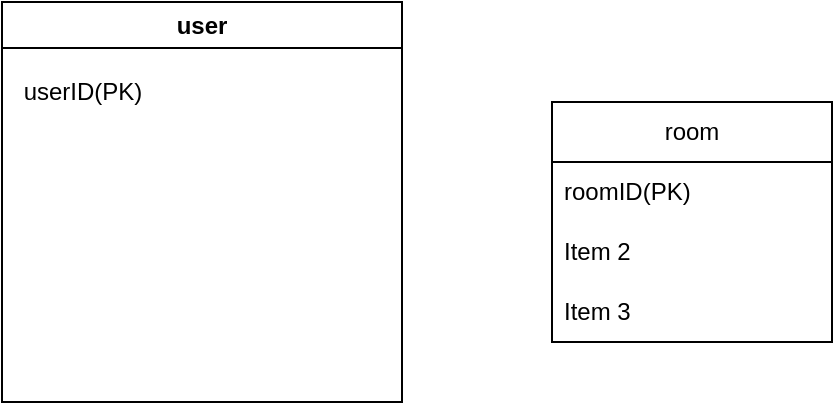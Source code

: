 <mxfile version="21.8.0" type="github">
  <diagram id="C5RBs43oDa-KdzZeNtuy" name="Page-1">
    <mxGraphModel dx="712" dy="740" grid="1" gridSize="10" guides="1" tooltips="1" connect="1" arrows="1" fold="1" page="1" pageScale="1" pageWidth="827" pageHeight="1169" math="0" shadow="0">
      <root>
        <mxCell id="WIyWlLk6GJQsqaUBKTNV-0" />
        <mxCell id="WIyWlLk6GJQsqaUBKTNV-1" parent="WIyWlLk6GJQsqaUBKTNV-0" />
        <mxCell id="6Bbsb4F-pwUDi0Gx1AgR-6" value="user" style="swimlane;whiteSpace=wrap;html=1;" vertex="1" parent="WIyWlLk6GJQsqaUBKTNV-1">
          <mxGeometry x="255" y="170" width="200" height="200" as="geometry" />
        </mxCell>
        <mxCell id="6Bbsb4F-pwUDi0Gx1AgR-8" value="userID(PK)" style="text;html=1;align=center;verticalAlign=middle;resizable=0;points=[];autosize=1;strokeColor=none;fillColor=none;" vertex="1" parent="6Bbsb4F-pwUDi0Gx1AgR-6">
          <mxGeometry y="30" width="80" height="30" as="geometry" />
        </mxCell>
        <mxCell id="6Bbsb4F-pwUDi0Gx1AgR-9" value="room" style="swimlane;fontStyle=0;childLayout=stackLayout;horizontal=1;startSize=30;horizontalStack=0;resizeParent=1;resizeParentMax=0;resizeLast=0;collapsible=1;marginBottom=0;whiteSpace=wrap;html=1;" vertex="1" parent="WIyWlLk6GJQsqaUBKTNV-1">
          <mxGeometry x="530" y="220" width="140" height="120" as="geometry" />
        </mxCell>
        <mxCell id="6Bbsb4F-pwUDi0Gx1AgR-10" value="roomID(PK)" style="text;strokeColor=none;fillColor=none;align=left;verticalAlign=middle;spacingLeft=4;spacingRight=4;overflow=hidden;points=[[0,0.5],[1,0.5]];portConstraint=eastwest;rotatable=0;whiteSpace=wrap;html=1;" vertex="1" parent="6Bbsb4F-pwUDi0Gx1AgR-9">
          <mxGeometry y="30" width="140" height="30" as="geometry" />
        </mxCell>
        <mxCell id="6Bbsb4F-pwUDi0Gx1AgR-11" value="Item 2" style="text;strokeColor=none;fillColor=none;align=left;verticalAlign=middle;spacingLeft=4;spacingRight=4;overflow=hidden;points=[[0,0.5],[1,0.5]];portConstraint=eastwest;rotatable=0;whiteSpace=wrap;html=1;" vertex="1" parent="6Bbsb4F-pwUDi0Gx1AgR-9">
          <mxGeometry y="60" width="140" height="30" as="geometry" />
        </mxCell>
        <mxCell id="6Bbsb4F-pwUDi0Gx1AgR-12" value="Item 3" style="text;strokeColor=none;fillColor=none;align=left;verticalAlign=middle;spacingLeft=4;spacingRight=4;overflow=hidden;points=[[0,0.5],[1,0.5]];portConstraint=eastwest;rotatable=0;whiteSpace=wrap;html=1;" vertex="1" parent="6Bbsb4F-pwUDi0Gx1AgR-9">
          <mxGeometry y="90" width="140" height="30" as="geometry" />
        </mxCell>
      </root>
    </mxGraphModel>
  </diagram>
</mxfile>
